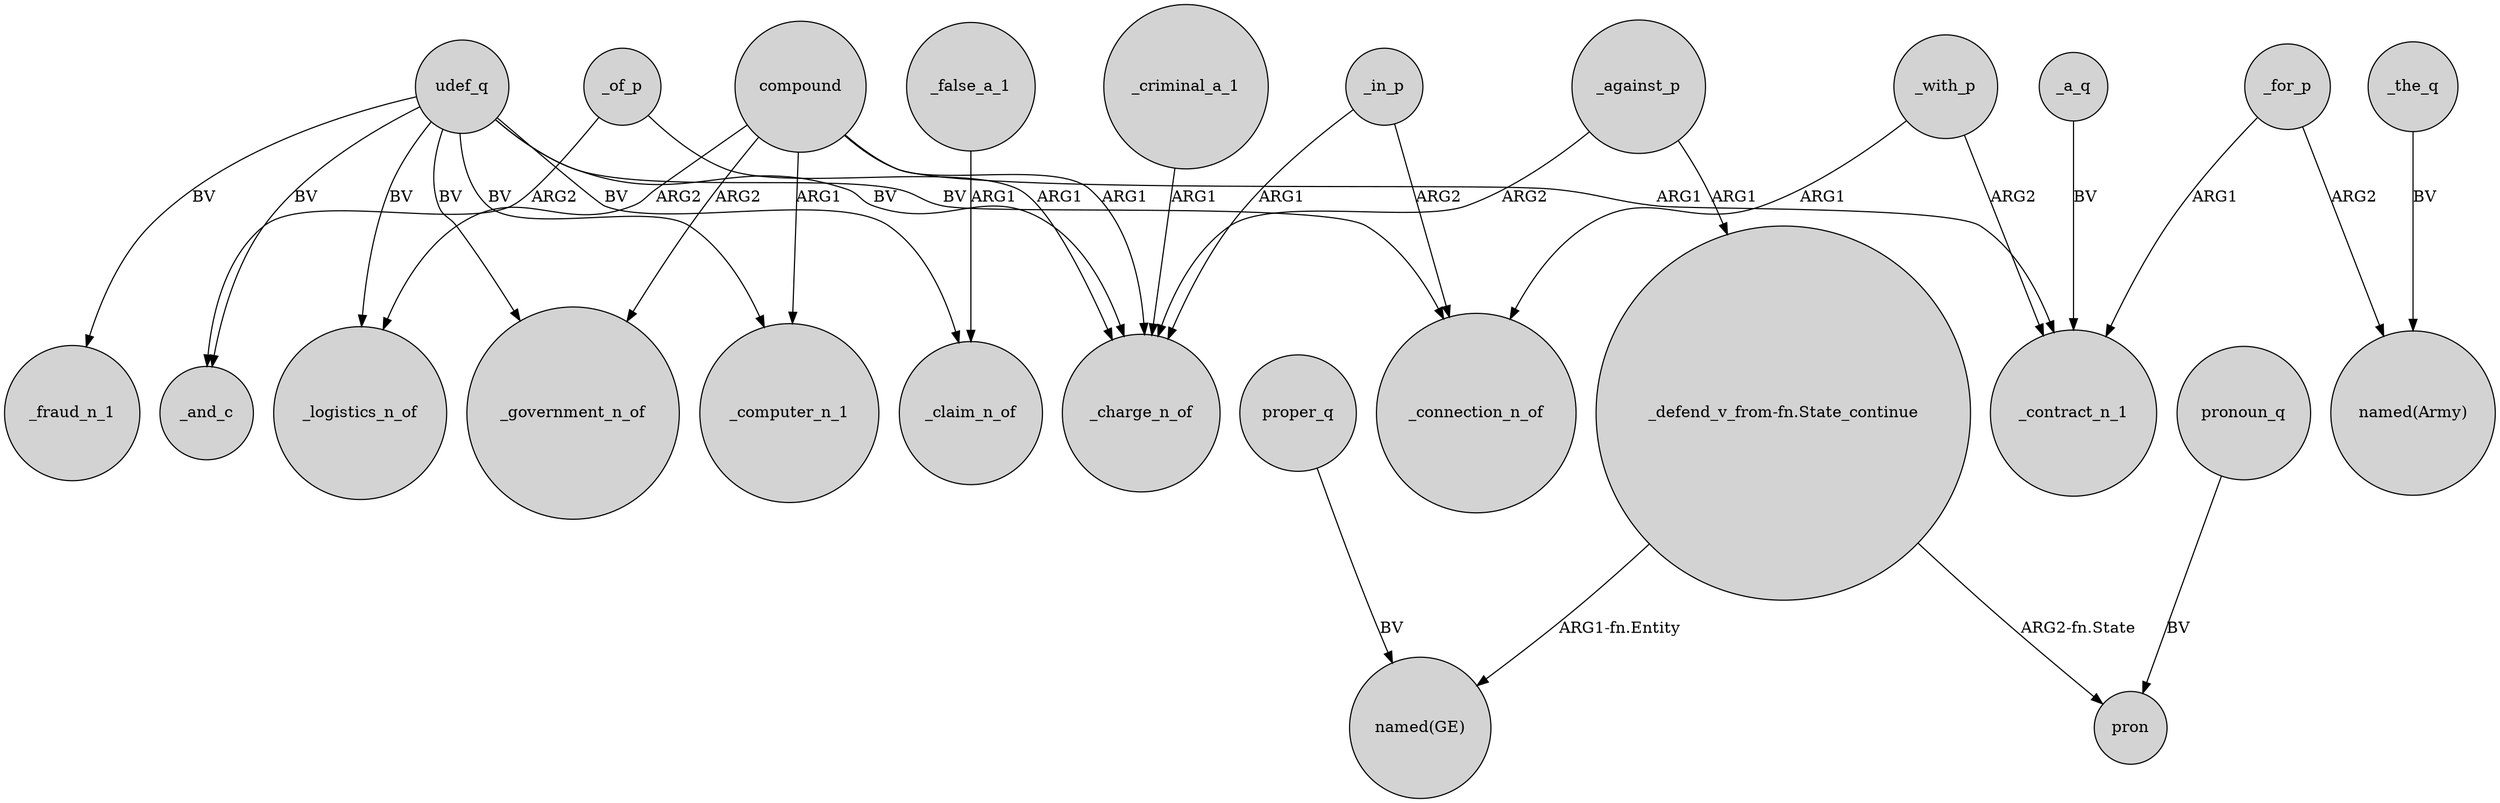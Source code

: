 digraph {
	node [shape=circle style=filled]
	udef_q -> _connection_n_of [label=BV]
	compound -> _logistics_n_of [label=ARG2]
	compound -> _computer_n_1 [label=ARG1]
	_of_p -> _and_c [label=ARG2]
	compound -> _contract_n_1 [label=ARG1]
	compound -> _government_n_of [label=ARG2]
	udef_q -> _government_n_of [label=BV]
	udef_q -> _claim_n_of [label=BV]
	_the_q -> "named(Army)" [label=BV]
	"_defend_v_from-fn.State_continue" -> "named(GE)" [label="ARG1-fn.Entity"]
	_with_p -> _connection_n_of [label=ARG1]
	_against_p -> "_defend_v_from-fn.State_continue" [label=ARG1]
	_false_a_1 -> _claim_n_of [label=ARG1]
	_in_p -> _connection_n_of [label=ARG2]
	_in_p -> _charge_n_of [label=ARG1]
	_a_q -> _contract_n_1 [label=BV]
	udef_q -> _and_c [label=BV]
	_against_p -> _charge_n_of [label=ARG2]
	pronoun_q -> pron [label=BV]
	compound -> _charge_n_of [label=ARG1]
	_for_p -> "named(Army)" [label=ARG2]
	_with_p -> _contract_n_1 [label=ARG2]
	"_defend_v_from-fn.State_continue" -> pron [label="ARG2-fn.State"]
	udef_q -> _computer_n_1 [label=BV]
	_criminal_a_1 -> _charge_n_of [label=ARG1]
	proper_q -> "named(GE)" [label=BV]
	udef_q -> _charge_n_of [label=BV]
	udef_q -> _logistics_n_of [label=BV]
	_of_p -> _charge_n_of [label=ARG1]
	_for_p -> _contract_n_1 [label=ARG1]
	udef_q -> _fraud_n_1 [label=BV]
}
